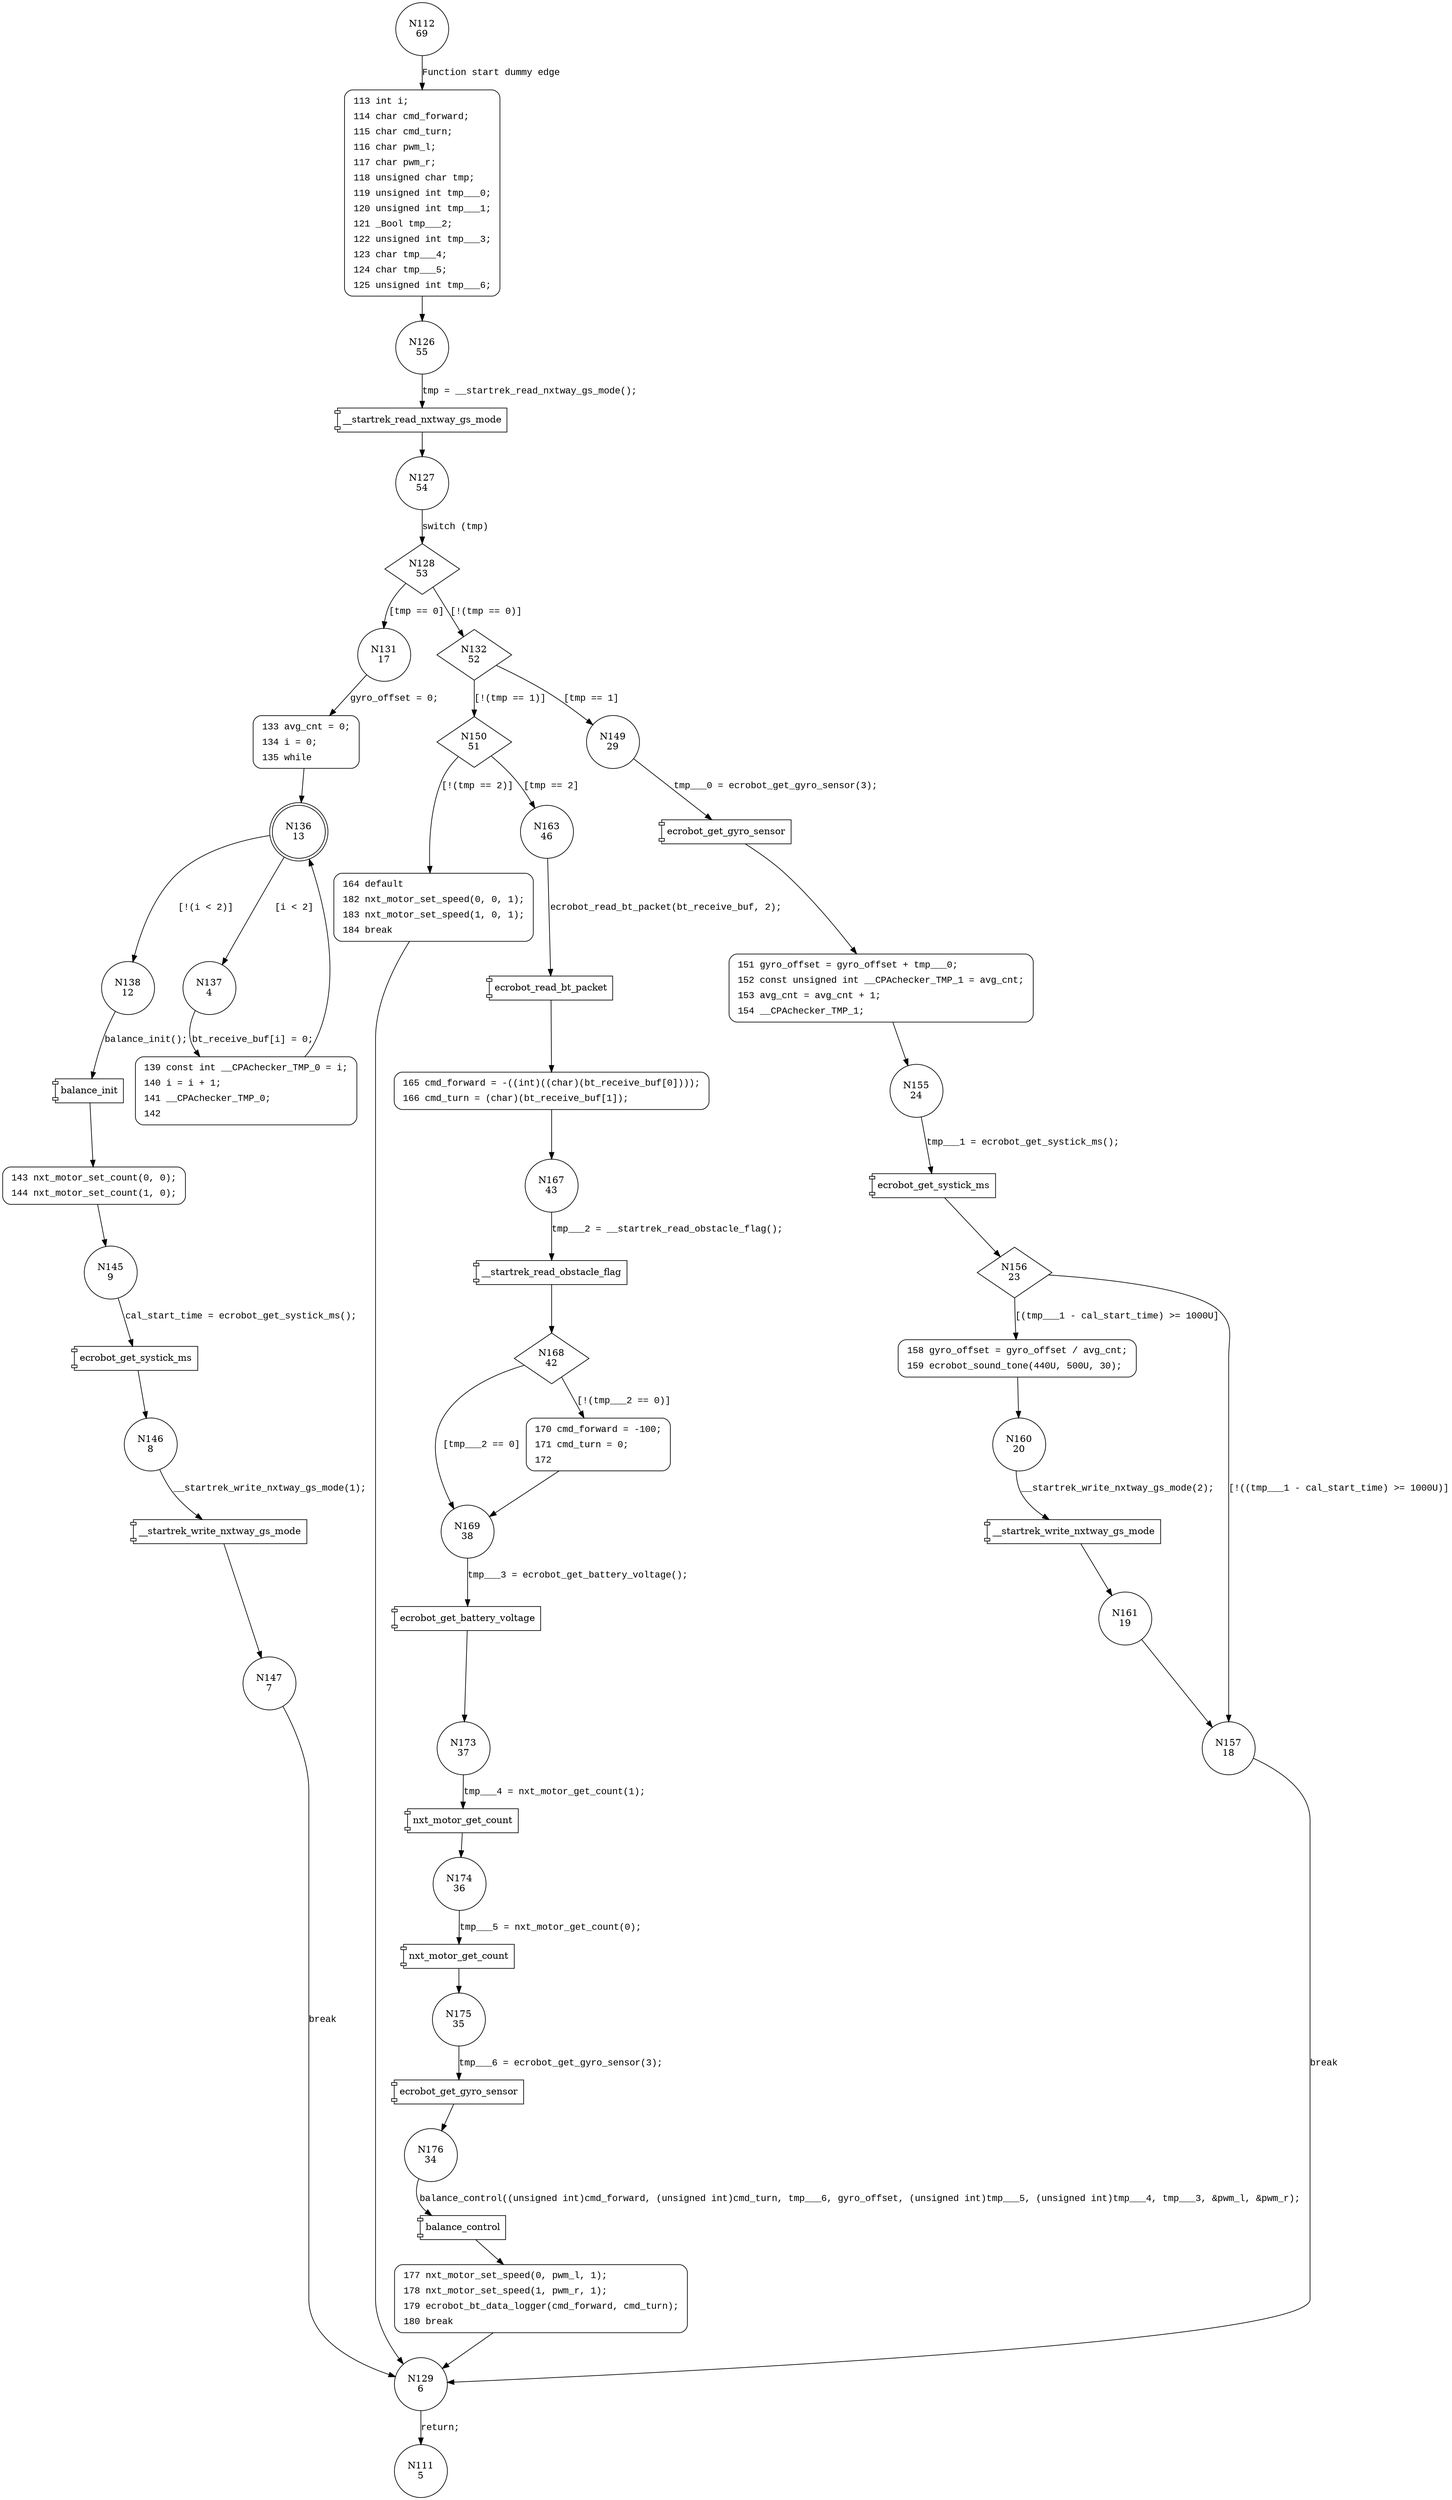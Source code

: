 digraph OSEK_Task_ts1 {
112 [shape="circle" label="N112\n69"]
113 [shape="circle" label="N113\n68"]
126 [shape="circle" label="N126\n55"]
127 [shape="circle" label="N127\n54"]
128 [shape="diamond" label="N128\n53"]
131 [shape="circle" label="N131\n17"]
132 [shape="diamond" label="N132\n52"]
149 [shape="circle" label="N149\n29"]
150 [shape="diamond" label="N150\n51"]
163 [shape="circle" label="N163\n46"]
164 [shape="circle" label="N164\n50"]
129 [shape="circle" label="N129\n6"]
111 [shape="circle" label="N111\n5"]
165 [shape="circle" label="N165\n45"]
167 [shape="circle" label="N167\n43"]
168 [shape="diamond" label="N168\n42"]
169 [shape="circle" label="N169\n38"]
170 [shape="circle" label="N170\n41"]
173 [shape="circle" label="N173\n37"]
174 [shape="circle" label="N174\n36"]
175 [shape="circle" label="N175\n35"]
176 [shape="circle" label="N176\n34"]
177 [shape="circle" label="N177\n33"]
151 [shape="circle" label="N151\n28"]
155 [shape="circle" label="N155\n24"]
156 [shape="diamond" label="N156\n23"]
158 [shape="circle" label="N158\n22"]
157 [shape="circle" label="N157\n18"]
160 [shape="circle" label="N160\n20"]
161 [shape="circle" label="N161\n19"]
133 [shape="circle" label="N133\n16"]
136 [shape="doublecircle" label="N136\n13"]
137 [shape="circle" label="N137\n4"]
138 [shape="circle" label="N138\n12"]
143 [shape="circle" label="N143\n11"]
145 [shape="circle" label="N145\n9"]
146 [shape="circle" label="N146\n8"]
147 [shape="circle" label="N147\n7"]
139 [shape="circle" label="N139\n3"]
113 [style="filled,bold" penwidth="1" fillcolor="white" fontname="Courier New" shape="Mrecord" label=<<table border="0" cellborder="0" cellpadding="3" bgcolor="white"><tr><td align="right">113</td><td align="left">int i;</td></tr><tr><td align="right">114</td><td align="left">char cmd_forward;</td></tr><tr><td align="right">115</td><td align="left">char cmd_turn;</td></tr><tr><td align="right">116</td><td align="left">char pwm_l;</td></tr><tr><td align="right">117</td><td align="left">char pwm_r;</td></tr><tr><td align="right">118</td><td align="left">unsigned char tmp;</td></tr><tr><td align="right">119</td><td align="left">unsigned int tmp___0;</td></tr><tr><td align="right">120</td><td align="left">unsigned int tmp___1;</td></tr><tr><td align="right">121</td><td align="left">_Bool tmp___2;</td></tr><tr><td align="right">122</td><td align="left">unsigned int tmp___3;</td></tr><tr><td align="right">123</td><td align="left">char tmp___4;</td></tr><tr><td align="right">124</td><td align="left">char tmp___5;</td></tr><tr><td align="right">125</td><td align="left">unsigned int tmp___6;</td></tr></table>>]
113 -> 126[label=""]
164 [style="filled,bold" penwidth="1" fillcolor="white" fontname="Courier New" shape="Mrecord" label=<<table border="0" cellborder="0" cellpadding="3" bgcolor="white"><tr><td align="right">164</td><td align="left">default</td></tr><tr><td align="right">182</td><td align="left">nxt_motor_set_speed(0, 0, 1);</td></tr><tr><td align="right">183</td><td align="left">nxt_motor_set_speed(1, 0, 1);</td></tr><tr><td align="right">184</td><td align="left">break</td></tr></table>>]
164 -> 129[label=""]
165 [style="filled,bold" penwidth="1" fillcolor="white" fontname="Courier New" shape="Mrecord" label=<<table border="0" cellborder="0" cellpadding="3" bgcolor="white"><tr><td align="right">165</td><td align="left">cmd_forward = -((int)((char)(bt_receive_buf[0])));</td></tr><tr><td align="right">166</td><td align="left">cmd_turn = (char)(bt_receive_buf[1]);</td></tr></table>>]
165 -> 167[label=""]
170 [style="filled,bold" penwidth="1" fillcolor="white" fontname="Courier New" shape="Mrecord" label=<<table border="0" cellborder="0" cellpadding="3" bgcolor="white"><tr><td align="right">170</td><td align="left">cmd_forward = -100;</td></tr><tr><td align="right">171</td><td align="left">cmd_turn = 0;</td></tr><tr><td align="right">172</td><td align="left"></td></tr></table>>]
170 -> 169[label=""]
177 [style="filled,bold" penwidth="1" fillcolor="white" fontname="Courier New" shape="Mrecord" label=<<table border="0" cellborder="0" cellpadding="3" bgcolor="white"><tr><td align="right">177</td><td align="left">nxt_motor_set_speed(0, pwm_l, 1);</td></tr><tr><td align="right">178</td><td align="left">nxt_motor_set_speed(1, pwm_r, 1);</td></tr><tr><td align="right">179</td><td align="left">ecrobot_bt_data_logger(cmd_forward, cmd_turn);</td></tr><tr><td align="right">180</td><td align="left">break</td></tr></table>>]
177 -> 129[label=""]
151 [style="filled,bold" penwidth="1" fillcolor="white" fontname="Courier New" shape="Mrecord" label=<<table border="0" cellborder="0" cellpadding="3" bgcolor="white"><tr><td align="right">151</td><td align="left">gyro_offset = gyro_offset + tmp___0;</td></tr><tr><td align="right">152</td><td align="left">const unsigned int __CPAchecker_TMP_1 = avg_cnt;</td></tr><tr><td align="right">153</td><td align="left">avg_cnt = avg_cnt + 1;</td></tr><tr><td align="right">154</td><td align="left">__CPAchecker_TMP_1;</td></tr></table>>]
151 -> 155[label=""]
158 [style="filled,bold" penwidth="1" fillcolor="white" fontname="Courier New" shape="Mrecord" label=<<table border="0" cellborder="0" cellpadding="3" bgcolor="white"><tr><td align="right">158</td><td align="left">gyro_offset = gyro_offset / avg_cnt;</td></tr><tr><td align="right">159</td><td align="left">ecrobot_sound_tone(440U, 500U, 30);</td></tr></table>>]
158 -> 160[label=""]
133 [style="filled,bold" penwidth="1" fillcolor="white" fontname="Courier New" shape="Mrecord" label=<<table border="0" cellborder="0" cellpadding="3" bgcolor="white"><tr><td align="right">133</td><td align="left">avg_cnt = 0;</td></tr><tr><td align="right">134</td><td align="left">i = 0;</td></tr><tr><td align="right">135</td><td align="left">while</td></tr></table>>]
133 -> 136[label=""]
143 [style="filled,bold" penwidth="1" fillcolor="white" fontname="Courier New" shape="Mrecord" label=<<table border="0" cellborder="0" cellpadding="3" bgcolor="white"><tr><td align="right">143</td><td align="left">nxt_motor_set_count(0, 0);</td></tr><tr><td align="right">144</td><td align="left">nxt_motor_set_count(1, 0);</td></tr></table>>]
143 -> 145[label=""]
139 [style="filled,bold" penwidth="1" fillcolor="white" fontname="Courier New" shape="Mrecord" label=<<table border="0" cellborder="0" cellpadding="3" bgcolor="white"><tr><td align="right">139</td><td align="left">const int __CPAchecker_TMP_0 = i;</td></tr><tr><td align="right">140</td><td align="left">i = i + 1;</td></tr><tr><td align="right">141</td><td align="left">__CPAchecker_TMP_0;</td></tr><tr><td align="right">142</td><td align="left"></td></tr></table>>]
139 -> 136[label=""]
112 -> 113 [label="Function start dummy edge" fontname="Courier New"]
100013 [shape="component" label="__startrek_read_nxtway_gs_mode"]
126 -> 100013 [label="tmp = __startrek_read_nxtway_gs_mode();" fontname="Courier New"]
100013 -> 127 [label="" fontname="Courier New"]
128 -> 131 [label="[tmp == 0]" fontname="Courier New"]
128 -> 132 [label="[!(tmp == 0)]" fontname="Courier New"]
132 -> 149 [label="[tmp == 1]" fontname="Courier New"]
132 -> 150 [label="[!(tmp == 1)]" fontname="Courier New"]
150 -> 163 [label="[tmp == 2]" fontname="Courier New"]
150 -> 164 [label="[!(tmp == 2)]" fontname="Courier New"]
129 -> 111 [label="return;" fontname="Courier New"]
100014 [shape="component" label="ecrobot_read_bt_packet"]
163 -> 100014 [label="ecrobot_read_bt_packet(bt_receive_buf, 2);" fontname="Courier New"]
100014 -> 165 [label="" fontname="Courier New"]
100015 [shape="component" label="__startrek_read_obstacle_flag"]
167 -> 100015 [label="tmp___2 = __startrek_read_obstacle_flag();" fontname="Courier New"]
100015 -> 168 [label="" fontname="Courier New"]
168 -> 169 [label="[tmp___2 == 0]" fontname="Courier New"]
168 -> 170 [label="[!(tmp___2 == 0)]" fontname="Courier New"]
100016 [shape="component" label="ecrobot_get_battery_voltage"]
169 -> 100016 [label="tmp___3 = ecrobot_get_battery_voltage();" fontname="Courier New"]
100016 -> 173 [label="" fontname="Courier New"]
100017 [shape="component" label="nxt_motor_get_count"]
173 -> 100017 [label="tmp___4 = nxt_motor_get_count(1);" fontname="Courier New"]
100017 -> 174 [label="" fontname="Courier New"]
100018 [shape="component" label="nxt_motor_get_count"]
174 -> 100018 [label="tmp___5 = nxt_motor_get_count(0);" fontname="Courier New"]
100018 -> 175 [label="" fontname="Courier New"]
100019 [shape="component" label="ecrobot_get_gyro_sensor"]
175 -> 100019 [label="tmp___6 = ecrobot_get_gyro_sensor(3);" fontname="Courier New"]
100019 -> 176 [label="" fontname="Courier New"]
100020 [shape="component" label="balance_control"]
176 -> 100020 [label="balance_control((unsigned int)cmd_forward, (unsigned int)cmd_turn, tmp___6, gyro_offset, (unsigned int)tmp___5, (unsigned int)tmp___4, tmp___3, &pwm_l, &pwm_r);" fontname="Courier New"]
100020 -> 177 [label="" fontname="Courier New"]
100021 [shape="component" label="ecrobot_get_gyro_sensor"]
149 -> 100021 [label="tmp___0 = ecrobot_get_gyro_sensor(3);" fontname="Courier New"]
100021 -> 151 [label="" fontname="Courier New"]
100022 [shape="component" label="ecrobot_get_systick_ms"]
155 -> 100022 [label="tmp___1 = ecrobot_get_systick_ms();" fontname="Courier New"]
100022 -> 156 [label="" fontname="Courier New"]
156 -> 158 [label="[(tmp___1 - cal_start_time) >= 1000U]" fontname="Courier New"]
156 -> 157 [label="[!((tmp___1 - cal_start_time) >= 1000U)]" fontname="Courier New"]
157 -> 129 [label="break" fontname="Courier New"]
100023 [shape="component" label="__startrek_write_nxtway_gs_mode"]
160 -> 100023 [label="__startrek_write_nxtway_gs_mode(2);" fontname="Courier New"]
100023 -> 161 [label="" fontname="Courier New"]
131 -> 133 [label="gyro_offset = 0;" fontname="Courier New"]
136 -> 137 [label="[i < 2]" fontname="Courier New"]
136 -> 138 [label="[!(i < 2)]" fontname="Courier New"]
100024 [shape="component" label="balance_init"]
138 -> 100024 [label="balance_init();" fontname="Courier New"]
100024 -> 143 [label="" fontname="Courier New"]
100025 [shape="component" label="ecrobot_get_systick_ms"]
145 -> 100025 [label="cal_start_time = ecrobot_get_systick_ms();" fontname="Courier New"]
100025 -> 146 [label="" fontname="Courier New"]
100026 [shape="component" label="__startrek_write_nxtway_gs_mode"]
146 -> 100026 [label="__startrek_write_nxtway_gs_mode(1);" fontname="Courier New"]
100026 -> 147 [label="" fontname="Courier New"]
137 -> 139 [label="bt_receive_buf[i] = 0;" fontname="Courier New"]
127 -> 128 [label="switch (tmp)" fontname="Courier New"]
161 -> 157 [label="" fontname="Courier New"]
147 -> 129 [label="break" fontname="Courier New"]
}